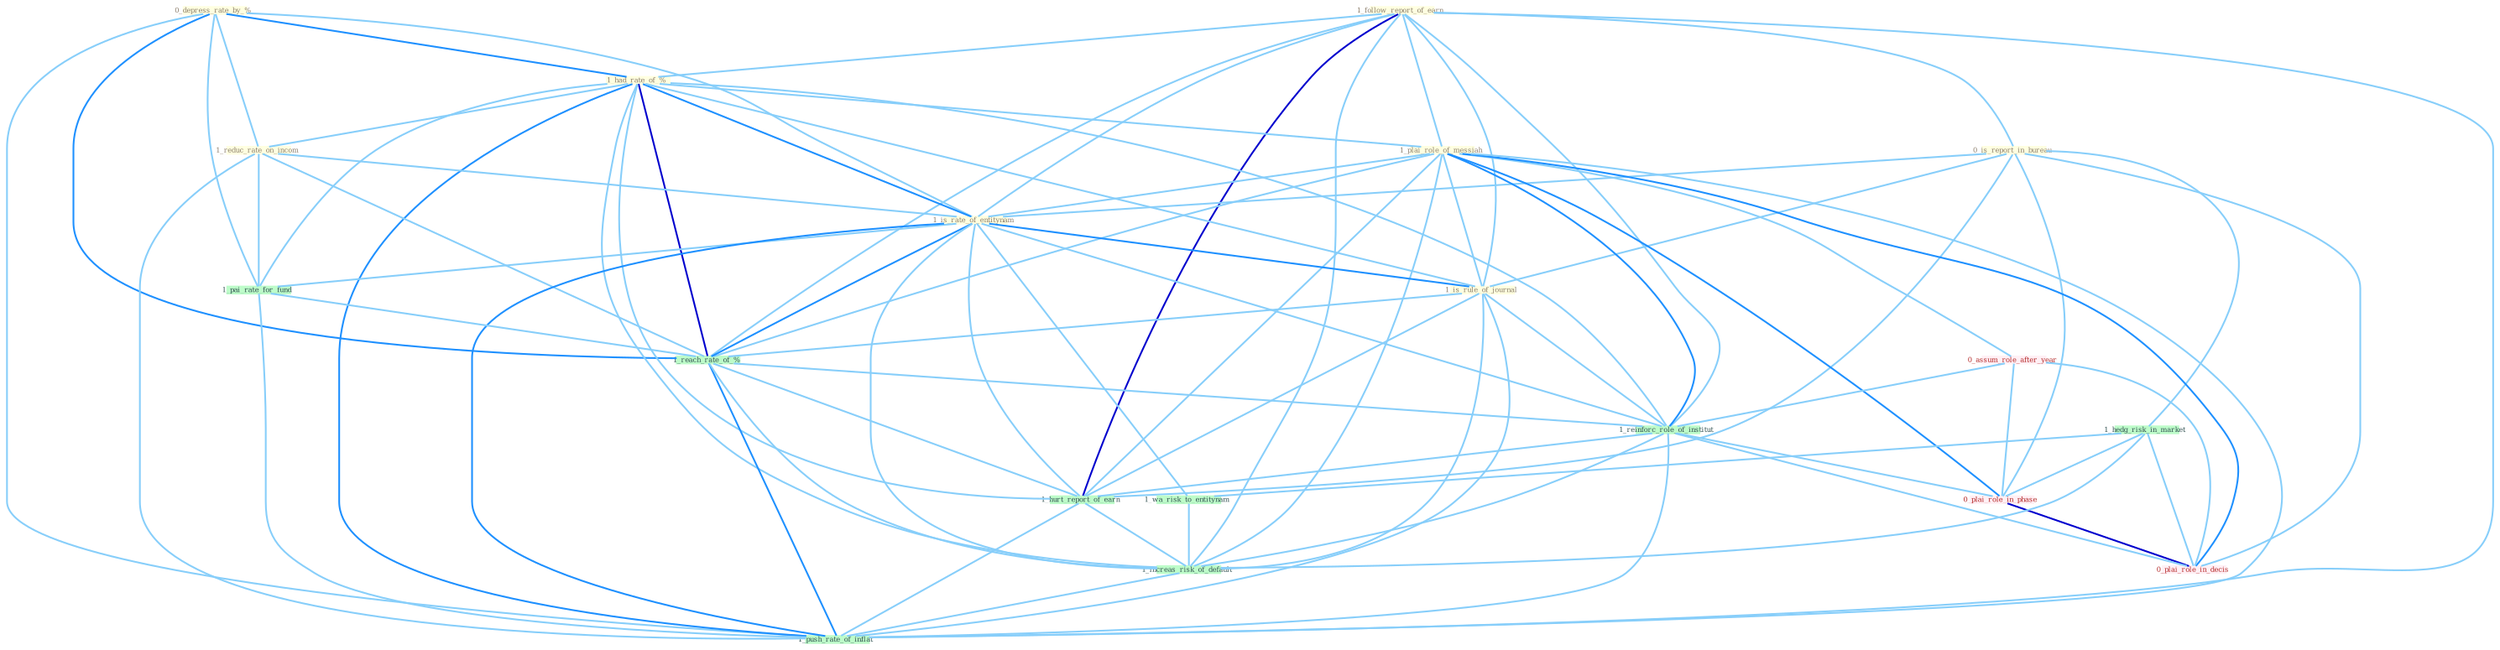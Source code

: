 Graph G{ 
    node
    [shape=polygon,style=filled,width=.5,height=.06,color="#BDFCC9",fixedsize=true,fontsize=4,
    fontcolor="#2f4f4f"];
    {node
    [color="#ffffe0", fontcolor="#8b7d6b"] "0_depress_rate_by_% " "1_follow_report_of_earn " "1_had_rate_of_% " "1_reduc_rate_on_incom " "0_is_report_in_bureau " "1_plai_role_of_messiah " "1_is_rate_of_entitynam " "1_is_rule_of_journal "}
{node [color="#fff0f5", fontcolor="#b22222"] "0_assum_role_after_year " "0_plai_role_in_phase " "0_plai_role_in_decis "}
edge [color="#B0E2FF"];

	"0_depress_rate_by_% " -- "1_had_rate_of_% " [w="2", color="#1e90ff" , len=0.8];
	"0_depress_rate_by_% " -- "1_reduc_rate_on_incom " [w="1", color="#87cefa" ];
	"0_depress_rate_by_% " -- "1_is_rate_of_entitynam " [w="1", color="#87cefa" ];
	"0_depress_rate_by_% " -- "1_pai_rate_for_fund " [w="1", color="#87cefa" ];
	"0_depress_rate_by_% " -- "1_reach_rate_of_% " [w="2", color="#1e90ff" , len=0.8];
	"0_depress_rate_by_% " -- "1_push_rate_of_inflat " [w="1", color="#87cefa" ];
	"1_follow_report_of_earn " -- "1_had_rate_of_% " [w="1", color="#87cefa" ];
	"1_follow_report_of_earn " -- "0_is_report_in_bureau " [w="1", color="#87cefa" ];
	"1_follow_report_of_earn " -- "1_plai_role_of_messiah " [w="1", color="#87cefa" ];
	"1_follow_report_of_earn " -- "1_is_rate_of_entitynam " [w="1", color="#87cefa" ];
	"1_follow_report_of_earn " -- "1_is_rule_of_journal " [w="1", color="#87cefa" ];
	"1_follow_report_of_earn " -- "1_reach_rate_of_% " [w="1", color="#87cefa" ];
	"1_follow_report_of_earn " -- "1_reinforc_role_of_institut " [w="1", color="#87cefa" ];
	"1_follow_report_of_earn " -- "1_hurt_report_of_earn " [w="3", color="#0000cd" , len=0.6];
	"1_follow_report_of_earn " -- "1_increas_risk_of_default " [w="1", color="#87cefa" ];
	"1_follow_report_of_earn " -- "1_push_rate_of_inflat " [w="1", color="#87cefa" ];
	"1_had_rate_of_% " -- "1_reduc_rate_on_incom " [w="1", color="#87cefa" ];
	"1_had_rate_of_% " -- "1_plai_role_of_messiah " [w="1", color="#87cefa" ];
	"1_had_rate_of_% " -- "1_is_rate_of_entitynam " [w="2", color="#1e90ff" , len=0.8];
	"1_had_rate_of_% " -- "1_is_rule_of_journal " [w="1", color="#87cefa" ];
	"1_had_rate_of_% " -- "1_pai_rate_for_fund " [w="1", color="#87cefa" ];
	"1_had_rate_of_% " -- "1_reach_rate_of_% " [w="3", color="#0000cd" , len=0.6];
	"1_had_rate_of_% " -- "1_reinforc_role_of_institut " [w="1", color="#87cefa" ];
	"1_had_rate_of_% " -- "1_hurt_report_of_earn " [w="1", color="#87cefa" ];
	"1_had_rate_of_% " -- "1_increas_risk_of_default " [w="1", color="#87cefa" ];
	"1_had_rate_of_% " -- "1_push_rate_of_inflat " [w="2", color="#1e90ff" , len=0.8];
	"1_reduc_rate_on_incom " -- "1_is_rate_of_entitynam " [w="1", color="#87cefa" ];
	"1_reduc_rate_on_incom " -- "1_pai_rate_for_fund " [w="1", color="#87cefa" ];
	"1_reduc_rate_on_incom " -- "1_reach_rate_of_% " [w="1", color="#87cefa" ];
	"1_reduc_rate_on_incom " -- "1_push_rate_of_inflat " [w="1", color="#87cefa" ];
	"0_is_report_in_bureau " -- "1_is_rate_of_entitynam " [w="1", color="#87cefa" ];
	"0_is_report_in_bureau " -- "1_is_rule_of_journal " [w="1", color="#87cefa" ];
	"0_is_report_in_bureau " -- "1_hedg_risk_in_market " [w="1", color="#87cefa" ];
	"0_is_report_in_bureau " -- "0_plai_role_in_phase " [w="1", color="#87cefa" ];
	"0_is_report_in_bureau " -- "1_hurt_report_of_earn " [w="1", color="#87cefa" ];
	"0_is_report_in_bureau " -- "0_plai_role_in_decis " [w="1", color="#87cefa" ];
	"1_plai_role_of_messiah " -- "1_is_rate_of_entitynam " [w="1", color="#87cefa" ];
	"1_plai_role_of_messiah " -- "1_is_rule_of_journal " [w="1", color="#87cefa" ];
	"1_plai_role_of_messiah " -- "0_assum_role_after_year " [w="1", color="#87cefa" ];
	"1_plai_role_of_messiah " -- "1_reach_rate_of_% " [w="1", color="#87cefa" ];
	"1_plai_role_of_messiah " -- "1_reinforc_role_of_institut " [w="2", color="#1e90ff" , len=0.8];
	"1_plai_role_of_messiah " -- "0_plai_role_in_phase " [w="2", color="#1e90ff" , len=0.8];
	"1_plai_role_of_messiah " -- "1_hurt_report_of_earn " [w="1", color="#87cefa" ];
	"1_plai_role_of_messiah " -- "1_increas_risk_of_default " [w="1", color="#87cefa" ];
	"1_plai_role_of_messiah " -- "0_plai_role_in_decis " [w="2", color="#1e90ff" , len=0.8];
	"1_plai_role_of_messiah " -- "1_push_rate_of_inflat " [w="1", color="#87cefa" ];
	"1_is_rate_of_entitynam " -- "1_is_rule_of_journal " [w="2", color="#1e90ff" , len=0.8];
	"1_is_rate_of_entitynam " -- "1_pai_rate_for_fund " [w="1", color="#87cefa" ];
	"1_is_rate_of_entitynam " -- "1_reach_rate_of_% " [w="2", color="#1e90ff" , len=0.8];
	"1_is_rate_of_entitynam " -- "1_reinforc_role_of_institut " [w="1", color="#87cefa" ];
	"1_is_rate_of_entitynam " -- "1_wa_risk_to_entitynam " [w="1", color="#87cefa" ];
	"1_is_rate_of_entitynam " -- "1_hurt_report_of_earn " [w="1", color="#87cefa" ];
	"1_is_rate_of_entitynam " -- "1_increas_risk_of_default " [w="1", color="#87cefa" ];
	"1_is_rate_of_entitynam " -- "1_push_rate_of_inflat " [w="2", color="#1e90ff" , len=0.8];
	"1_is_rule_of_journal " -- "1_reach_rate_of_% " [w="1", color="#87cefa" ];
	"1_is_rule_of_journal " -- "1_reinforc_role_of_institut " [w="1", color="#87cefa" ];
	"1_is_rule_of_journal " -- "1_hurt_report_of_earn " [w="1", color="#87cefa" ];
	"1_is_rule_of_journal " -- "1_increas_risk_of_default " [w="1", color="#87cefa" ];
	"1_is_rule_of_journal " -- "1_push_rate_of_inflat " [w="1", color="#87cefa" ];
	"0_assum_role_after_year " -- "1_reinforc_role_of_institut " [w="1", color="#87cefa" ];
	"0_assum_role_after_year " -- "0_plai_role_in_phase " [w="1", color="#87cefa" ];
	"0_assum_role_after_year " -- "0_plai_role_in_decis " [w="1", color="#87cefa" ];
	"1_hedg_risk_in_market " -- "1_wa_risk_to_entitynam " [w="1", color="#87cefa" ];
	"1_hedg_risk_in_market " -- "0_plai_role_in_phase " [w="1", color="#87cefa" ];
	"1_hedg_risk_in_market " -- "1_increas_risk_of_default " [w="1", color="#87cefa" ];
	"1_hedg_risk_in_market " -- "0_plai_role_in_decis " [w="1", color="#87cefa" ];
	"1_pai_rate_for_fund " -- "1_reach_rate_of_% " [w="1", color="#87cefa" ];
	"1_pai_rate_for_fund " -- "1_push_rate_of_inflat " [w="1", color="#87cefa" ];
	"1_reach_rate_of_% " -- "1_reinforc_role_of_institut " [w="1", color="#87cefa" ];
	"1_reach_rate_of_% " -- "1_hurt_report_of_earn " [w="1", color="#87cefa" ];
	"1_reach_rate_of_% " -- "1_increas_risk_of_default " [w="1", color="#87cefa" ];
	"1_reach_rate_of_% " -- "1_push_rate_of_inflat " [w="2", color="#1e90ff" , len=0.8];
	"1_reinforc_role_of_institut " -- "0_plai_role_in_phase " [w="1", color="#87cefa" ];
	"1_reinforc_role_of_institut " -- "1_hurt_report_of_earn " [w="1", color="#87cefa" ];
	"1_reinforc_role_of_institut " -- "1_increas_risk_of_default " [w="1", color="#87cefa" ];
	"1_reinforc_role_of_institut " -- "0_plai_role_in_decis " [w="1", color="#87cefa" ];
	"1_reinforc_role_of_institut " -- "1_push_rate_of_inflat " [w="1", color="#87cefa" ];
	"1_wa_risk_to_entitynam " -- "1_increas_risk_of_default " [w="1", color="#87cefa" ];
	"0_plai_role_in_phase " -- "0_plai_role_in_decis " [w="3", color="#0000cd" , len=0.6];
	"1_hurt_report_of_earn " -- "1_increas_risk_of_default " [w="1", color="#87cefa" ];
	"1_hurt_report_of_earn " -- "1_push_rate_of_inflat " [w="1", color="#87cefa" ];
	"1_increas_risk_of_default " -- "1_push_rate_of_inflat " [w="1", color="#87cefa" ];
}